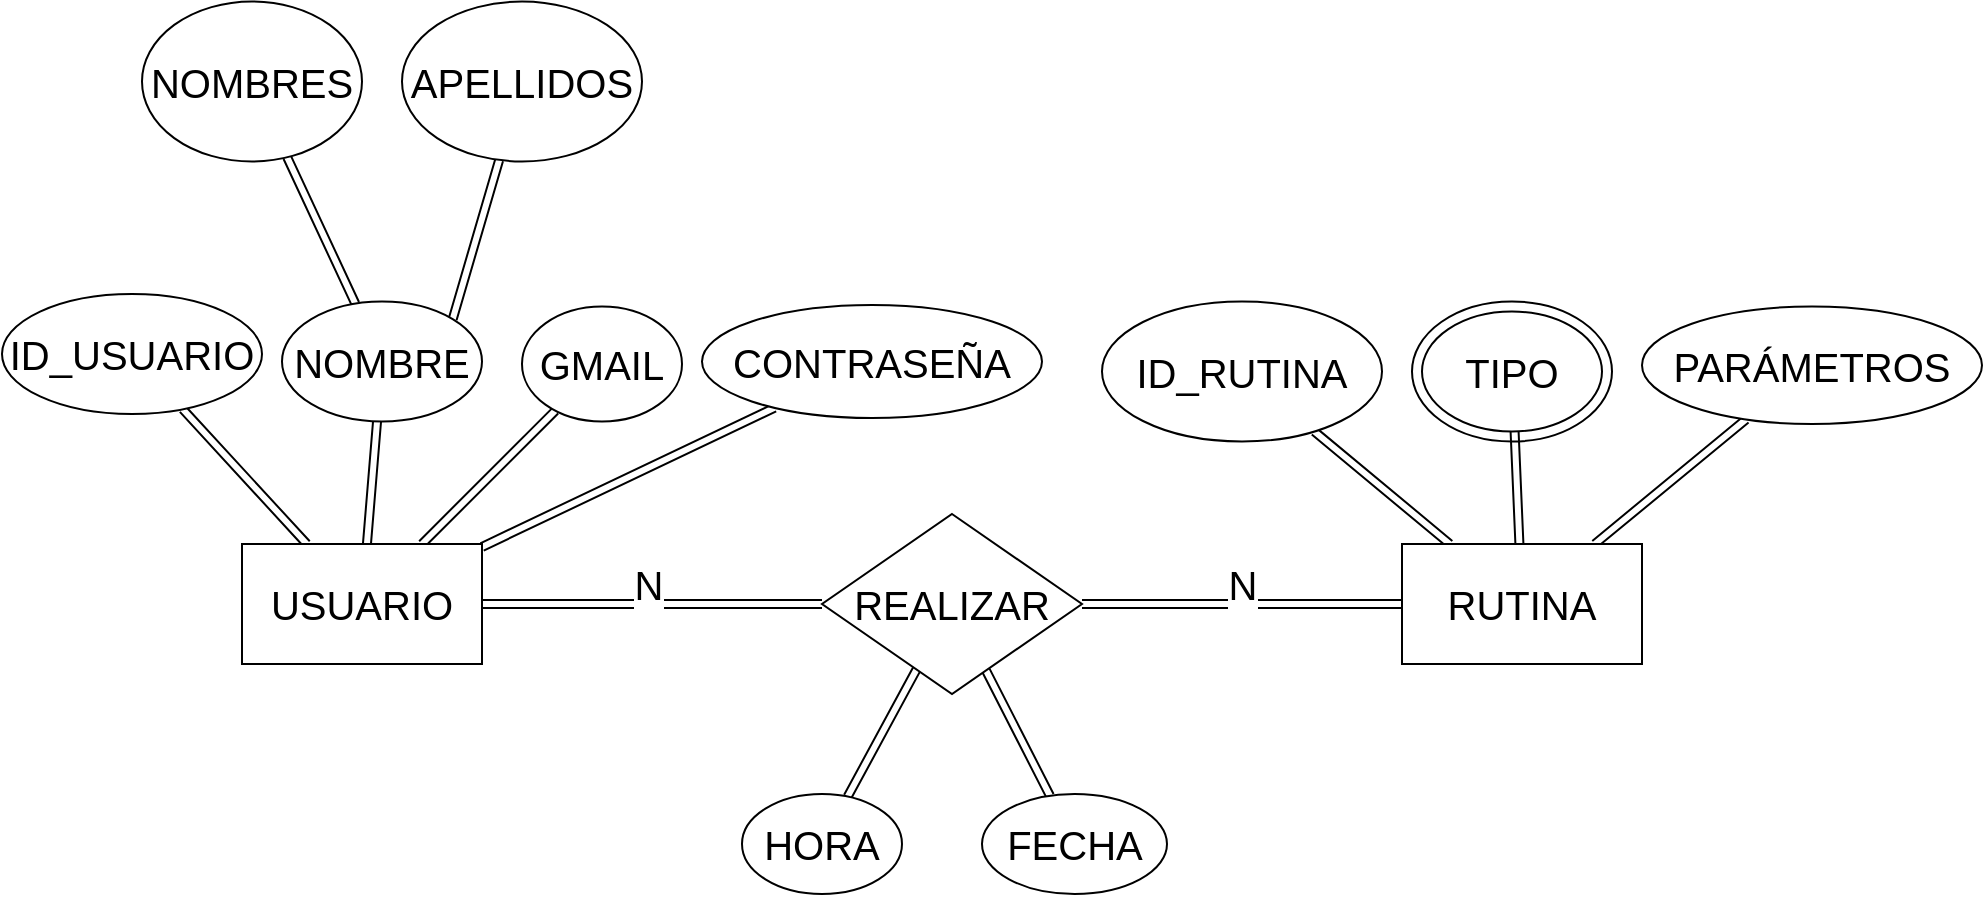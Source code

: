 <mxfile>
    <diagram id="lfoPQtVTAVZzG0Ag-u4w" name="Page-1">
        <mxGraphModel dx="1144" dy="825" grid="1" gridSize="10" guides="1" tooltips="1" connect="1" arrows="1" fold="1" page="1" pageScale="1" pageWidth="1100" pageHeight="850" math="0" shadow="0">
            <root>
                <mxCell id="0"/>
                <mxCell id="1" parent="0"/>
                <mxCell id="32" value="" style="ellipse;whiteSpace=wrap;html=1;fontSize=20;rounded=0;" vertex="1" parent="1">
                    <mxGeometry x="705" y="318.75" width="100" height="70" as="geometry"/>
                </mxCell>
                <mxCell id="4" value="" style="edgeStyle=none;html=1;fontSize=20;shape=link;strokeWidth=1;" edge="1" parent="1" source="2" target="3">
                    <mxGeometry relative="1" as="geometry"/>
                </mxCell>
                <mxCell id="6" value="" style="edgeStyle=none;html=1;fontSize=20;shape=link;" edge="1" parent="1" source="2" target="5">
                    <mxGeometry relative="1" as="geometry"/>
                </mxCell>
                <mxCell id="11" value="" style="edgeStyle=none;html=1;fontSize=20;shape=link;" edge="1" parent="1" source="2" target="10">
                    <mxGeometry relative="1" as="geometry"/>
                </mxCell>
                <mxCell id="13" value="" style="edgeStyle=none;html=1;fontSize=20;shape=link;" edge="1" parent="1" source="2" target="12">
                    <mxGeometry relative="1" as="geometry"/>
                </mxCell>
                <mxCell id="24" value="" style="edgeStyle=none;html=1;fontSize=20;shape=link;" edge="1" parent="1" source="2" target="23">
                    <mxGeometry relative="1" as="geometry"/>
                </mxCell>
                <mxCell id="37" value="N" style="edgeLabel;html=1;align=center;verticalAlign=middle;resizable=0;points=[];fontSize=20;" vertex="1" connectable="0" parent="24">
                    <mxGeometry x="0.309" y="4" relative="1" as="geometry">
                        <mxPoint x="-29" y="-6" as="offset"/>
                    </mxGeometry>
                </mxCell>
                <mxCell id="2" value="&lt;font style=&quot;font-size: 20px;&quot;&gt;USUARIO&lt;/font&gt;" style="rounded=0;whiteSpace=wrap;html=1;" vertex="1" parent="1">
                    <mxGeometry x="120" y="440" width="120" height="60" as="geometry"/>
                </mxCell>
                <mxCell id="3" value="&lt;font style=&quot;font-size: 20px;&quot;&gt;ID_USUARIO&lt;/font&gt;" style="ellipse;whiteSpace=wrap;html=1;rounded=0;direction=south;" vertex="1" parent="1">
                    <mxGeometry y="315" width="130" height="60" as="geometry"/>
                </mxCell>
                <mxCell id="41" value="" style="edgeStyle=none;shape=link;html=1;strokeWidth=1;fontSize=20;" edge="1" parent="1" source="5" target="40">
                    <mxGeometry relative="1" as="geometry"/>
                </mxCell>
                <mxCell id="47" style="edgeStyle=none;shape=link;html=1;exitX=1;exitY=0;exitDx=0;exitDy=0;strokeWidth=1;fontSize=20;" edge="1" parent="1" source="5" target="48">
                    <mxGeometry relative="1" as="geometry">
                        <mxPoint x="300" y="240" as="targetPoint"/>
                    </mxGeometry>
                </mxCell>
                <mxCell id="5" value="&lt;font style=&quot;font-size: 20px;&quot;&gt;NOMBRE&lt;/font&gt;" style="ellipse;whiteSpace=wrap;html=1;rounded=0;" vertex="1" parent="1">
                    <mxGeometry x="140" y="318.75" width="100" height="60" as="geometry"/>
                </mxCell>
                <mxCell id="10" value="&lt;font style=&quot;font-size: 20px;&quot;&gt;GMAIL&lt;/font&gt;" style="ellipse;whiteSpace=wrap;html=1;rounded=0;" vertex="1" parent="1">
                    <mxGeometry x="260" y="321.25" width="80" height="57.5" as="geometry"/>
                </mxCell>
                <mxCell id="12" value="&lt;font style=&quot;font-size: 20px;&quot;&gt;CONTRASEÑA&lt;/font&gt;" style="ellipse;whiteSpace=wrap;html=1;rounded=0;" vertex="1" parent="1">
                    <mxGeometry x="350" y="320.5" width="170" height="56.5" as="geometry"/>
                </mxCell>
                <mxCell id="16" value="" style="edgeStyle=none;html=1;fontSize=20;shape=link;" edge="1" parent="1" source="14" target="15">
                    <mxGeometry relative="1" as="geometry"/>
                </mxCell>
                <mxCell id="18" value="" style="edgeStyle=none;html=1;fontSize=20;shape=link;" edge="1" parent="1" source="14" target="17">
                    <mxGeometry relative="1" as="geometry"/>
                </mxCell>
                <mxCell id="22" value="" style="edgeStyle=none;html=1;fontSize=20;shape=link;" edge="1" parent="1" source="14" target="21">
                    <mxGeometry relative="1" as="geometry"/>
                </mxCell>
                <mxCell id="14" value="RUTINA" style="rounded=0;whiteSpace=wrap;html=1;fontSize=20;" vertex="1" parent="1">
                    <mxGeometry x="700" y="440" width="120" height="60" as="geometry"/>
                </mxCell>
                <mxCell id="15" value="ID_RUTINA" style="ellipse;whiteSpace=wrap;html=1;fontSize=20;rounded=0;" vertex="1" parent="1">
                    <mxGeometry x="550" y="318.75" width="140" height="70" as="geometry"/>
                </mxCell>
                <mxCell id="17" value="TIPO" style="ellipse;whiteSpace=wrap;html=1;fontSize=20;rounded=0;" vertex="1" parent="1">
                    <mxGeometry x="710" y="323.75" width="90" height="60" as="geometry"/>
                </mxCell>
                <mxCell id="21" value="PARÁMETROS" style="ellipse;whiteSpace=wrap;html=1;fontSize=20;rounded=0;" vertex="1" parent="1">
                    <mxGeometry x="820" y="321.25" width="170" height="58.75" as="geometry"/>
                </mxCell>
                <mxCell id="34" value="" style="edgeStyle=none;shape=link;html=1;strokeWidth=1;fontSize=20;" edge="1" parent="1" source="23" target="33">
                    <mxGeometry relative="1" as="geometry"/>
                </mxCell>
                <mxCell id="36" value="" style="edgeStyle=none;shape=link;html=1;strokeWidth=1;fontSize=20;" edge="1" parent="1" source="23" target="35">
                    <mxGeometry relative="1" as="geometry"/>
                </mxCell>
                <mxCell id="23" value="&lt;font style=&quot;font-size: 20px;&quot;&gt;REALIZAR&lt;/font&gt;" style="rhombus;whiteSpace=wrap;html=1;rounded=0;" vertex="1" parent="1">
                    <mxGeometry x="410" y="425" width="130" height="90" as="geometry"/>
                </mxCell>
                <mxCell id="28" value="" style="edgeStyle=none;html=1;fontSize=20;exitX=0;exitY=0.5;exitDx=0;exitDy=0;entryX=1;entryY=0.5;entryDx=0;entryDy=0;shape=link;" edge="1" parent="1" source="14" target="23">
                    <mxGeometry relative="1" as="geometry">
                        <mxPoint x="680" y="520" as="sourcePoint"/>
                        <mxPoint x="890" y="520" as="targetPoint"/>
                    </mxGeometry>
                </mxCell>
                <mxCell id="39" value="N" style="edgeLabel;html=1;align=center;verticalAlign=middle;resizable=0;points=[];fontSize=20;" vertex="1" connectable="0" parent="28">
                    <mxGeometry x="-0.313" y="-1" relative="1" as="geometry">
                        <mxPoint x="-25" y="-9" as="offset"/>
                    </mxGeometry>
                </mxCell>
                <mxCell id="33" value="&lt;font style=&quot;font-size: 20px;&quot;&gt;FECHA&lt;/font&gt;" style="ellipse;whiteSpace=wrap;html=1;rounded=0;" vertex="1" parent="1">
                    <mxGeometry x="490" y="565" width="92.5" height="50" as="geometry"/>
                </mxCell>
                <mxCell id="35" value="&lt;font style=&quot;font-size: 20px;&quot;&gt;HORA&lt;/font&gt;" style="ellipse;whiteSpace=wrap;html=1;rounded=0;" vertex="1" parent="1">
                    <mxGeometry x="370" y="565" width="80" height="50" as="geometry"/>
                </mxCell>
                <mxCell id="40" value="&lt;font style=&quot;font-size: 20px;&quot;&gt;NOMBRES&lt;/font&gt;" style="ellipse;whiteSpace=wrap;html=1;rounded=0;" vertex="1" parent="1">
                    <mxGeometry x="70" y="168.75" width="110" height="80" as="geometry"/>
                </mxCell>
                <mxCell id="48" value="APELLIDOS" style="ellipse;whiteSpace=wrap;html=1;fontSize=20;" vertex="1" parent="1">
                    <mxGeometry x="200" y="168.75" width="120" height="80" as="geometry"/>
                </mxCell>
            </root>
        </mxGraphModel>
    </diagram>
</mxfile>